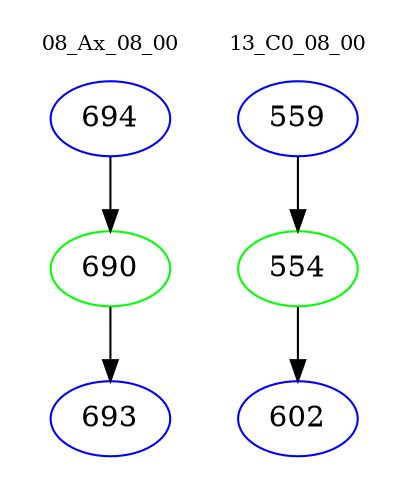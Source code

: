 digraph{
subgraph cluster_0 {
color = white
label = "08_Ax_08_00";
fontsize=10;
T0_694 [label="694", color="blue"]
T0_694 -> T0_690 [color="black"]
T0_690 [label="690", color="green"]
T0_690 -> T0_693 [color="black"]
T0_693 [label="693", color="blue"]
}
subgraph cluster_1 {
color = white
label = "13_C0_08_00";
fontsize=10;
T1_559 [label="559", color="blue"]
T1_559 -> T1_554 [color="black"]
T1_554 [label="554", color="green"]
T1_554 -> T1_602 [color="black"]
T1_602 [label="602", color="blue"]
}
}
